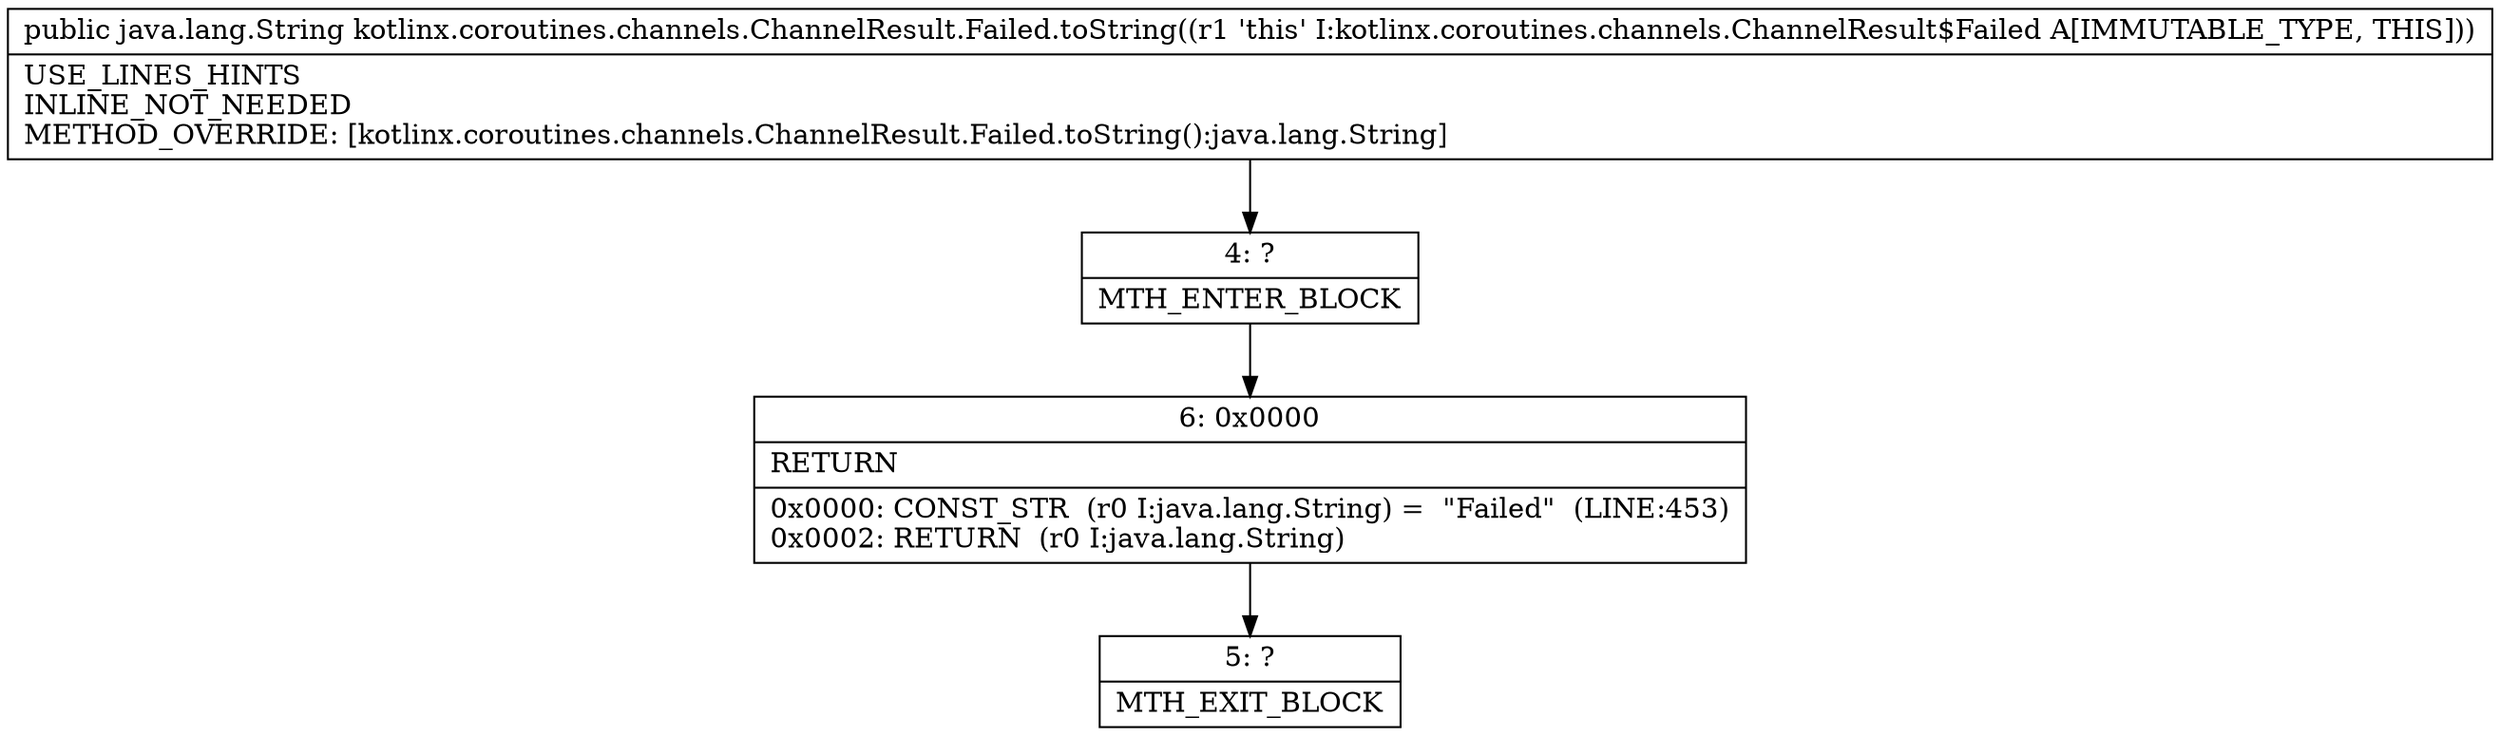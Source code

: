 digraph "CFG forkotlinx.coroutines.channels.ChannelResult.Failed.toString()Ljava\/lang\/String;" {
Node_4 [shape=record,label="{4\:\ ?|MTH_ENTER_BLOCK\l}"];
Node_6 [shape=record,label="{6\:\ 0x0000|RETURN\l|0x0000: CONST_STR  (r0 I:java.lang.String) =  \"Failed\"  (LINE:453)\l0x0002: RETURN  (r0 I:java.lang.String) \l}"];
Node_5 [shape=record,label="{5\:\ ?|MTH_EXIT_BLOCK\l}"];
MethodNode[shape=record,label="{public java.lang.String kotlinx.coroutines.channels.ChannelResult.Failed.toString((r1 'this' I:kotlinx.coroutines.channels.ChannelResult$Failed A[IMMUTABLE_TYPE, THIS]))  | USE_LINES_HINTS\lINLINE_NOT_NEEDED\lMETHOD_OVERRIDE: [kotlinx.coroutines.channels.ChannelResult.Failed.toString():java.lang.String]\l}"];
MethodNode -> Node_4;Node_4 -> Node_6;
Node_6 -> Node_5;
}

